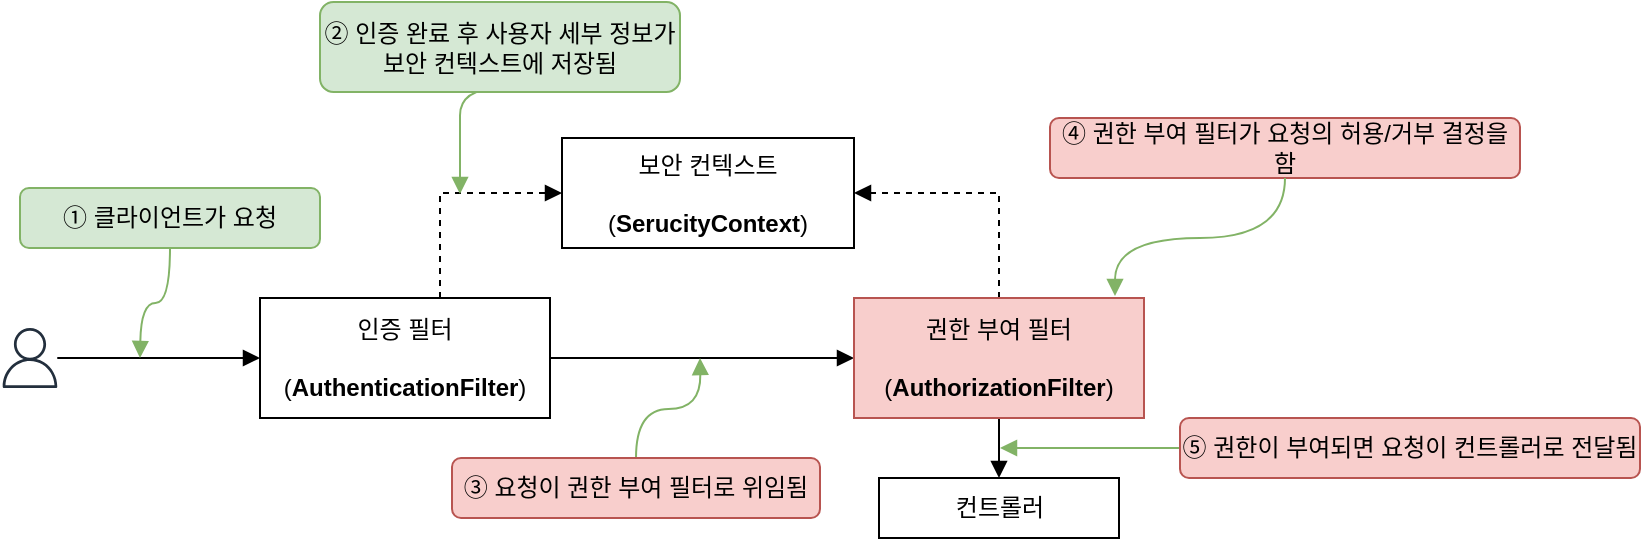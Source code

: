 <mxfile version="23.0.2" type="device">
  <diagram name="페이지-1" id="mjToNelm0le4NcHZLaOO">
    <mxGraphModel dx="1114" dy="894" grid="1" gridSize="10" guides="1" tooltips="1" connect="1" arrows="1" fold="1" page="1" pageScale="1" pageWidth="827" pageHeight="1169" math="0" shadow="0">
      <root>
        <mxCell id="0" />
        <mxCell id="1" parent="0" />
        <mxCell id="uezXtPm5yqgQykkSHWiv-40" style="edgeStyle=orthogonalEdgeStyle;rounded=0;orthogonalLoop=1;jettySize=auto;html=1;entryX=0;entryY=0.5;entryDx=0;entryDy=0;endArrow=block;endFill=1;dashed=1;" edge="1" parent="1" source="uezXtPm5yqgQykkSHWiv-34" target="uezXtPm5yqgQykkSHWiv-35">
          <mxGeometry relative="1" as="geometry">
            <Array as="points">
              <mxPoint x="280" y="216" />
            </Array>
          </mxGeometry>
        </mxCell>
        <mxCell id="uezXtPm5yqgQykkSHWiv-42" style="edgeStyle=orthogonalEdgeStyle;rounded=0;orthogonalLoop=1;jettySize=auto;html=1;endArrow=block;endFill=1;" edge="1" parent="1" source="uezXtPm5yqgQykkSHWiv-34" target="uezXtPm5yqgQykkSHWiv-36">
          <mxGeometry relative="1" as="geometry" />
        </mxCell>
        <mxCell id="uezXtPm5yqgQykkSHWiv-34" value="인증 필터&lt;br&gt;&lt;br&gt;(&lt;b&gt;AuthenticationFilter&lt;/b&gt;)" style="rounded=0;whiteSpace=wrap;html=1;" vertex="1" parent="1">
          <mxGeometry x="190" y="268" width="145" height="60" as="geometry" />
        </mxCell>
        <mxCell id="uezXtPm5yqgQykkSHWiv-35" value="보안 컨텍스트&lt;br&gt;&lt;br&gt;(&lt;b&gt;SerucityContext&lt;/b&gt;)" style="rounded=0;whiteSpace=wrap;html=1;" vertex="1" parent="1">
          <mxGeometry x="341" y="188" width="146" height="55" as="geometry" />
        </mxCell>
        <mxCell id="uezXtPm5yqgQykkSHWiv-41" style="edgeStyle=orthogonalEdgeStyle;rounded=0;orthogonalLoop=1;jettySize=auto;html=1;entryX=1;entryY=0.5;entryDx=0;entryDy=0;endArrow=block;endFill=1;dashed=1;" edge="1" parent="1" source="uezXtPm5yqgQykkSHWiv-36" target="uezXtPm5yqgQykkSHWiv-35">
          <mxGeometry relative="1" as="geometry" />
        </mxCell>
        <mxCell id="uezXtPm5yqgQykkSHWiv-43" style="edgeStyle=orthogonalEdgeStyle;rounded=0;orthogonalLoop=1;jettySize=auto;html=1;entryX=0.5;entryY=0;entryDx=0;entryDy=0;endArrow=block;endFill=1;" edge="1" parent="1" source="uezXtPm5yqgQykkSHWiv-36" target="uezXtPm5yqgQykkSHWiv-37">
          <mxGeometry relative="1" as="geometry" />
        </mxCell>
        <mxCell id="uezXtPm5yqgQykkSHWiv-36" value="권한 부여 필터&lt;br&gt;&lt;br&gt;(&lt;b&gt;AuthorizationFilter&lt;/b&gt;)" style="rounded=0;whiteSpace=wrap;html=1;fillColor=#f8cecc;strokeColor=#b85450;" vertex="1" parent="1">
          <mxGeometry x="487" y="268" width="145" height="60" as="geometry" />
        </mxCell>
        <mxCell id="uezXtPm5yqgQykkSHWiv-37" value="컨트롤러" style="rounded=0;whiteSpace=wrap;html=1;" vertex="1" parent="1">
          <mxGeometry x="499.5" y="358" width="120" height="30" as="geometry" />
        </mxCell>
        <mxCell id="uezXtPm5yqgQykkSHWiv-39" style="edgeStyle=orthogonalEdgeStyle;rounded=0;orthogonalLoop=1;jettySize=auto;html=1;endArrow=block;endFill=1;" edge="1" parent="1" source="uezXtPm5yqgQykkSHWiv-38" target="uezXtPm5yqgQykkSHWiv-34">
          <mxGeometry relative="1" as="geometry" />
        </mxCell>
        <mxCell id="uezXtPm5yqgQykkSHWiv-38" value="" style="sketch=0;outlineConnect=0;fontColor=#232F3E;gradientColor=none;fillColor=#232F3D;strokeColor=none;dashed=0;verticalLabelPosition=bottom;verticalAlign=top;align=center;html=1;fontSize=12;fontStyle=0;aspect=fixed;pointerEvents=1;shape=mxgraph.aws4.user;" vertex="1" parent="1">
          <mxGeometry x="60" y="283" width="30" height="30" as="geometry" />
        </mxCell>
        <mxCell id="uezXtPm5yqgQykkSHWiv-53" style="edgeStyle=orthogonalEdgeStyle;rounded=0;orthogonalLoop=1;jettySize=auto;html=1;fillColor=#d5e8d4;strokeColor=#82b366;curved=1;endArrow=block;endFill=1;" edge="1" parent="1" source="uezXtPm5yqgQykkSHWiv-44">
          <mxGeometry relative="1" as="geometry">
            <mxPoint x="130" y="298" as="targetPoint" />
          </mxGeometry>
        </mxCell>
        <mxCell id="uezXtPm5yqgQykkSHWiv-44" value="① 클라이언트가 요청" style="text;html=1;strokeColor=#82b366;fillColor=#d5e8d4;align=center;verticalAlign=middle;whiteSpace=wrap;rounded=1;" vertex="1" parent="1">
          <mxGeometry x="70" y="213" width="150" height="30" as="geometry" />
        </mxCell>
        <mxCell id="uezXtPm5yqgQykkSHWiv-54" style="edgeStyle=orthogonalEdgeStyle;rounded=0;orthogonalLoop=1;jettySize=auto;html=1;fillColor=#d5e8d4;strokeColor=#82b366;curved=1;endArrow=block;endFill=1;" edge="1" parent="1">
          <mxGeometry relative="1" as="geometry">
            <mxPoint x="290" y="216" as="targetPoint" />
            <mxPoint x="310" y="163" as="sourcePoint" />
          </mxGeometry>
        </mxCell>
        <mxCell id="uezXtPm5yqgQykkSHWiv-47" value="② 인증 완료 후 사용자 세부 정보가 보안 컨텍스트에 저장됨" style="text;html=1;strokeColor=#82b366;fillColor=#d5e8d4;align=center;verticalAlign=middle;whiteSpace=wrap;rounded=1;" vertex="1" parent="1">
          <mxGeometry x="220" y="120" width="180" height="45" as="geometry" />
        </mxCell>
        <mxCell id="uezXtPm5yqgQykkSHWiv-55" style="edgeStyle=orthogonalEdgeStyle;rounded=0;orthogonalLoop=1;jettySize=auto;html=1;fillColor=#d5e8d4;strokeColor=#82b366;curved=1;endArrow=block;endFill=1;" edge="1" parent="1" source="uezXtPm5yqgQykkSHWiv-49">
          <mxGeometry relative="1" as="geometry">
            <mxPoint x="410" y="298" as="targetPoint" />
          </mxGeometry>
        </mxCell>
        <mxCell id="uezXtPm5yqgQykkSHWiv-49" value="③ 요청이 권한 부여 필터로 위임됨" style="text;html=1;strokeColor=#b85450;fillColor=#f8cecc;align=center;verticalAlign=middle;whiteSpace=wrap;rounded=1;" vertex="1" parent="1">
          <mxGeometry x="286" y="348" width="184" height="30" as="geometry" />
        </mxCell>
        <mxCell id="uezXtPm5yqgQykkSHWiv-50" value="④ 권한 부여 필터가 요청의 허용/거부 결정을 함" style="text;html=1;strokeColor=#b85450;fillColor=#f8cecc;align=center;verticalAlign=middle;whiteSpace=wrap;rounded=1;" vertex="1" parent="1">
          <mxGeometry x="585" y="178" width="235" height="30" as="geometry" />
        </mxCell>
        <mxCell id="uezXtPm5yqgQykkSHWiv-57" style="edgeStyle=orthogonalEdgeStyle;rounded=0;orthogonalLoop=1;jettySize=auto;html=1;fillColor=#d5e8d4;strokeColor=#82b366;endArrow=block;endFill=1;" edge="1" parent="1" source="uezXtPm5yqgQykkSHWiv-51">
          <mxGeometry relative="1" as="geometry">
            <mxPoint x="560" y="343" as="targetPoint" />
          </mxGeometry>
        </mxCell>
        <mxCell id="uezXtPm5yqgQykkSHWiv-51" value="⑤ 권한이 부여되면 요청이 컨트롤러로 전달됨" style="text;html=1;strokeColor=#b85450;fillColor=#f8cecc;align=center;verticalAlign=middle;whiteSpace=wrap;rounded=1;" vertex="1" parent="1">
          <mxGeometry x="650" y="328" width="230" height="30" as="geometry" />
        </mxCell>
        <mxCell id="uezXtPm5yqgQykkSHWiv-56" style="edgeStyle=orthogonalEdgeStyle;rounded=0;orthogonalLoop=1;jettySize=auto;html=1;entryX=0.9;entryY=-0.017;entryDx=0;entryDy=0;entryPerimeter=0;fillColor=#d5e8d4;strokeColor=#82b366;curved=1;endArrow=block;endFill=1;" edge="1" parent="1" source="uezXtPm5yqgQykkSHWiv-50" target="uezXtPm5yqgQykkSHWiv-36">
          <mxGeometry relative="1" as="geometry" />
        </mxCell>
      </root>
    </mxGraphModel>
  </diagram>
</mxfile>
